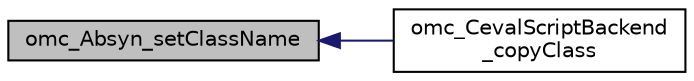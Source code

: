digraph "omc_Absyn_setClassName"
{
  edge [fontname="Helvetica",fontsize="10",labelfontname="Helvetica",labelfontsize="10"];
  node [fontname="Helvetica",fontsize="10",shape=record];
  rankdir="LR";
  Node28763 [label="omc_Absyn_setClassName",height=0.2,width=0.4,color="black", fillcolor="grey75", style="filled", fontcolor="black"];
  Node28763 -> Node28764 [dir="back",color="midnightblue",fontsize="10",style="solid",fontname="Helvetica"];
  Node28764 [label="omc_CevalScriptBackend\l_copyClass",height=0.2,width=0.4,color="black", fillcolor="white", style="filled",URL="$d8/de6/_ceval_script_backend_8c.html#a398c915c85f5711c4c23d47152a57b7f"];
}
